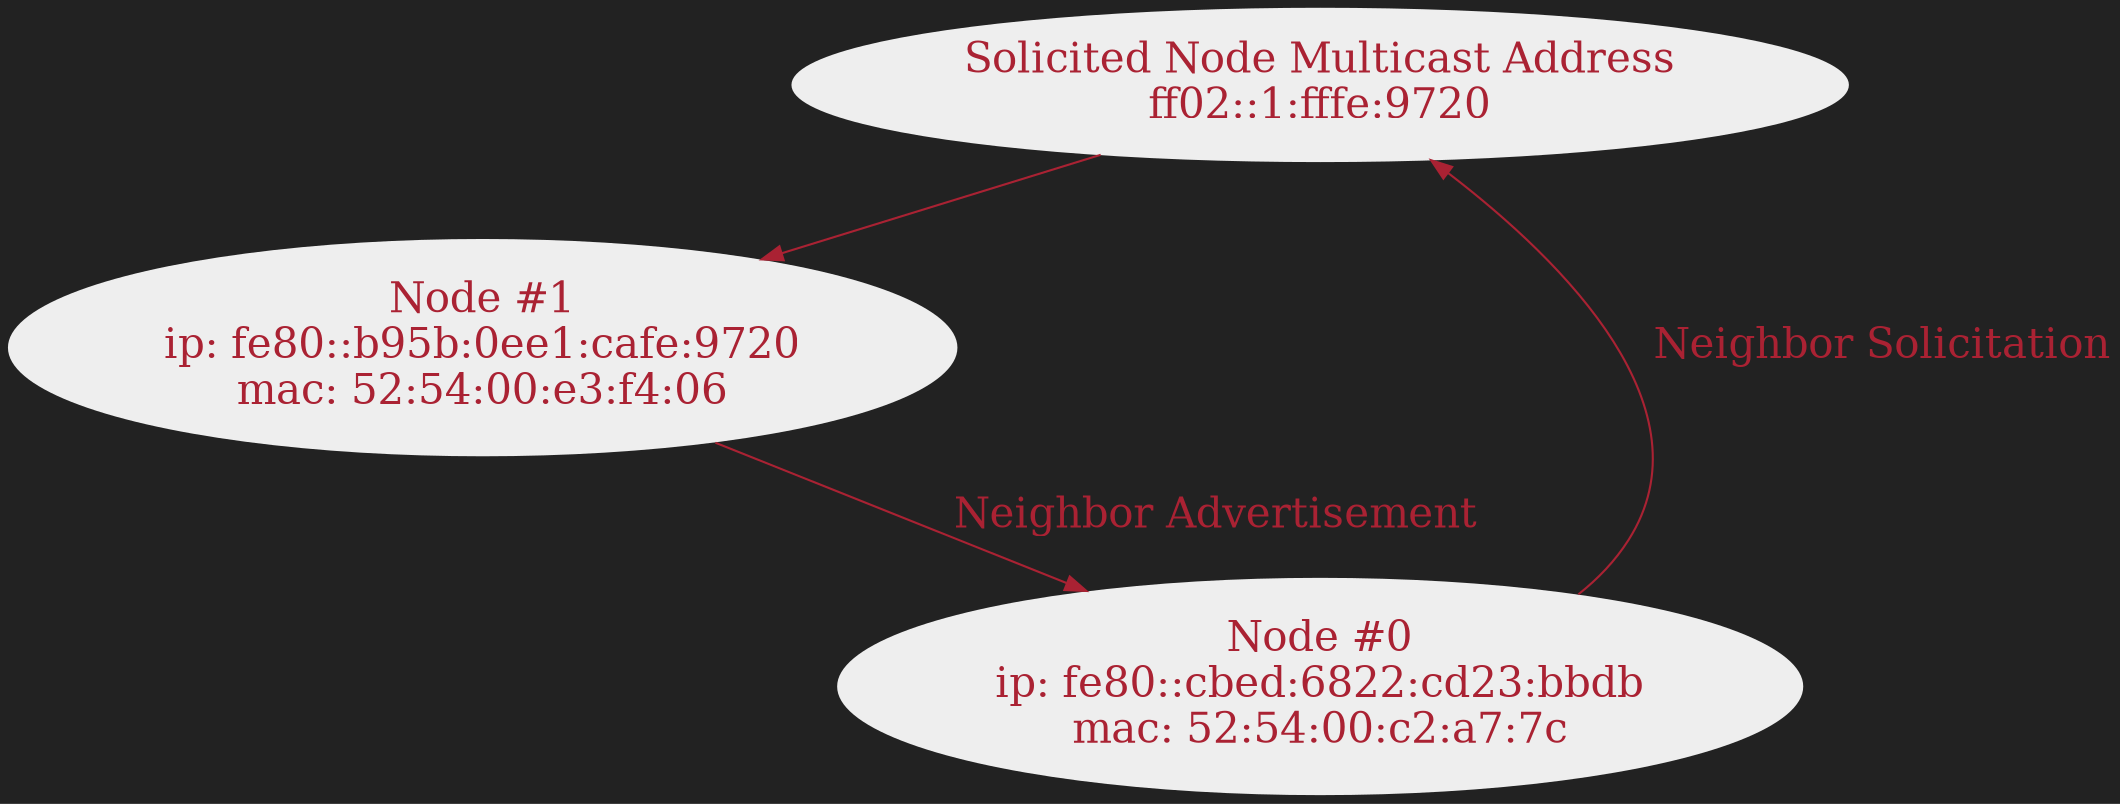 digraph ARN {
    compound=true
    splines=true
    nodesep=4
    color=none
    fontcolor="#aa2233"
    fontsize=20
    bgcolor="#222222"
    edge[color="#aa2233", fontcolor="#aa2233", fontsize=20]
    node[fontcolor="#aa2233", fontsize=20]
    solicited_node[
        label="Solicited Node Multicast Address\nff02::1:fffe:9720"
        color="#eeeeee"
        style=filled
    ]
    node0[
        label="Node #0\nip: fe80::cbed:6822:cd23:bbdb\nmac: 52:54:00:c2:a7:7c"
        style=filled
        color=none
        fillcolor="#eeeeee"
    ]
    node1[
        label="Node #1\nip: fe80::b95b:0ee1:cafe:9720\nmac: 52:54:00:e3:f4:06"
        style=filled
        color=none
        fillcolor="#eeeeee"
    ]
    node0 -> solicited_node[label="Neighbor Solicitation"]
    solicited_node -> node1
    node1 ->node0[label="Neighbor Advertisement"]
}
